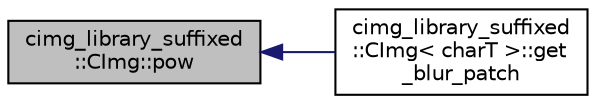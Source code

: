 digraph "cimg_library_suffixed::CImg::pow"
{
  edge [fontname="Helvetica",fontsize="10",labelfontname="Helvetica",labelfontsize="10"];
  node [fontname="Helvetica",fontsize="10",shape=record];
  rankdir="LR";
  Node2874 [label="cimg_library_suffixed\l::CImg::pow",height=0.2,width=0.4,color="black", fillcolor="grey75", style="filled", fontcolor="black"];
  Node2874 -> Node2875 [dir="back",color="midnightblue",fontsize="10",style="solid",fontname="Helvetica"];
  Node2875 [label="cimg_library_suffixed\l::CImg\< charT \>::get\l_blur_patch",height=0.2,width=0.4,color="black", fillcolor="white", style="filled",URL="$structcimg__library__suffixed_1_1_c_img.html#a3a7a9e74dc09f2f79fcd3f605a2a9059",tooltip="Blur image using patch-based space . "];
}
